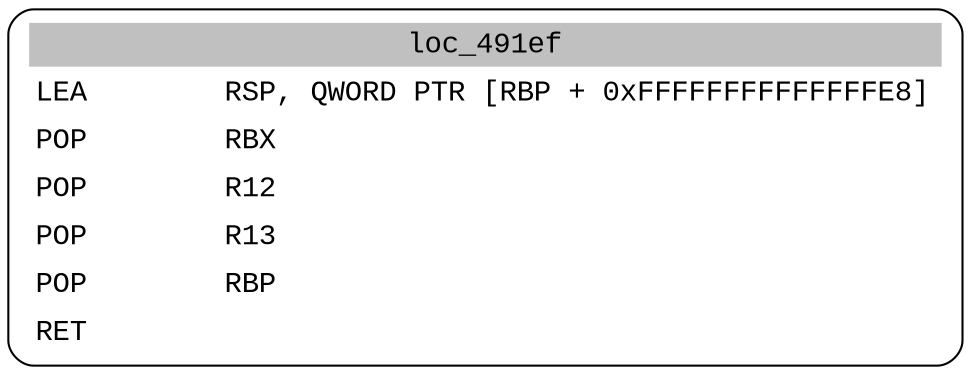 digraph asm_graph {
1941 [
shape="Mrecord" fontname="Courier New"label =<<table border="0" cellborder="0" cellpadding="3"><tr><td align="center" colspan="2" bgcolor="grey">loc_491ef</td></tr><tr><td align="left">LEA        RSP, QWORD PTR [RBP + 0xFFFFFFFFFFFFFFE8]</td></tr><tr><td align="left">POP        RBX</td></tr><tr><td align="left">POP        R12</td></tr><tr><td align="left">POP        R13</td></tr><tr><td align="left">POP        RBP</td></tr><tr><td align="left">RET        </td></tr></table>> ];
}